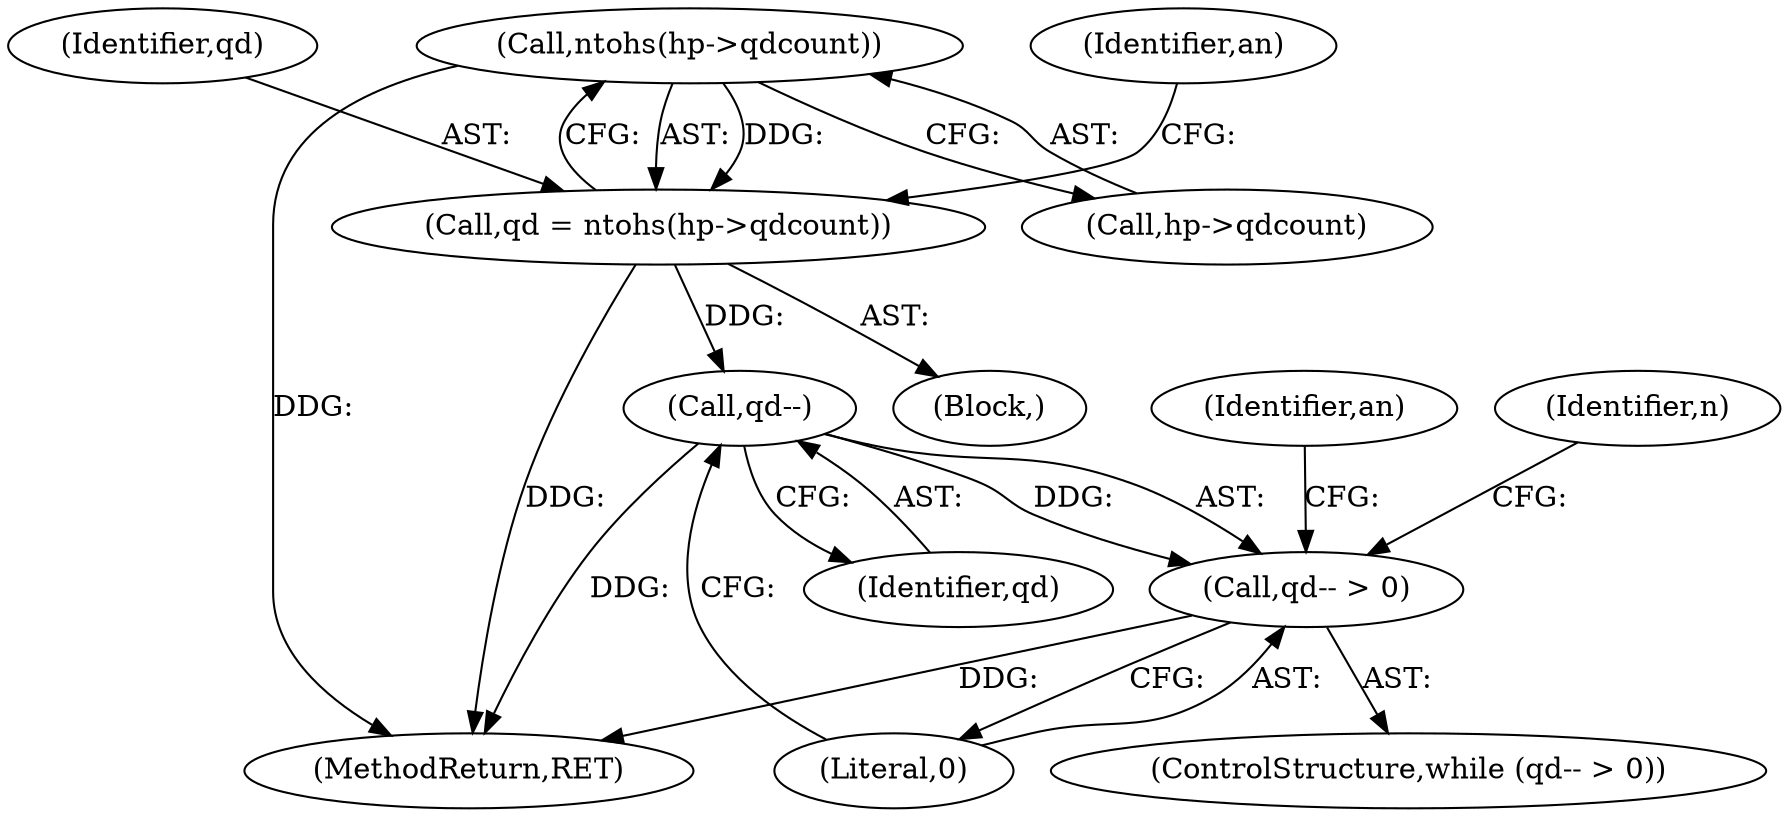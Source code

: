 digraph "0_php-src_2fefae47716d501aec41c1102f3fd4531f070b05@pointer" {
"1000451" [label="(Call,ntohs(hp->qdcount))"];
"1000449" [label="(Call,qd = ntohs(hp->qdcount))"];
"1000475" [label="(Call,qd--)"];
"1000474" [label="(Call,qd-- > 0)"];
"1000476" [label="(Identifier,qd)"];
"1000474" [label="(Call,qd-- > 0)"];
"1000452" [label="(Call,hp->qdcount)"];
"1000475" [label="(Call,qd--)"];
"1000502" [label="(Identifier,an)"];
"1000396" [label="(Block,)"];
"1000477" [label="(Literal,0)"];
"1000480" [label="(Identifier,n)"];
"1000450" [label="(Identifier,qd)"];
"1000613" [label="(MethodReturn,RET)"];
"1000451" [label="(Call,ntohs(hp->qdcount))"];
"1000449" [label="(Call,qd = ntohs(hp->qdcount))"];
"1000456" [label="(Identifier,an)"];
"1000473" [label="(ControlStructure,while (qd-- > 0))"];
"1000451" -> "1000449"  [label="AST: "];
"1000451" -> "1000452"  [label="CFG: "];
"1000452" -> "1000451"  [label="AST: "];
"1000449" -> "1000451"  [label="CFG: "];
"1000451" -> "1000613"  [label="DDG: "];
"1000451" -> "1000449"  [label="DDG: "];
"1000449" -> "1000396"  [label="AST: "];
"1000450" -> "1000449"  [label="AST: "];
"1000456" -> "1000449"  [label="CFG: "];
"1000449" -> "1000613"  [label="DDG: "];
"1000449" -> "1000475"  [label="DDG: "];
"1000475" -> "1000474"  [label="AST: "];
"1000475" -> "1000476"  [label="CFG: "];
"1000476" -> "1000475"  [label="AST: "];
"1000477" -> "1000475"  [label="CFG: "];
"1000475" -> "1000613"  [label="DDG: "];
"1000475" -> "1000474"  [label="DDG: "];
"1000474" -> "1000473"  [label="AST: "];
"1000474" -> "1000477"  [label="CFG: "];
"1000477" -> "1000474"  [label="AST: "];
"1000480" -> "1000474"  [label="CFG: "];
"1000502" -> "1000474"  [label="CFG: "];
"1000474" -> "1000613"  [label="DDG: "];
}
